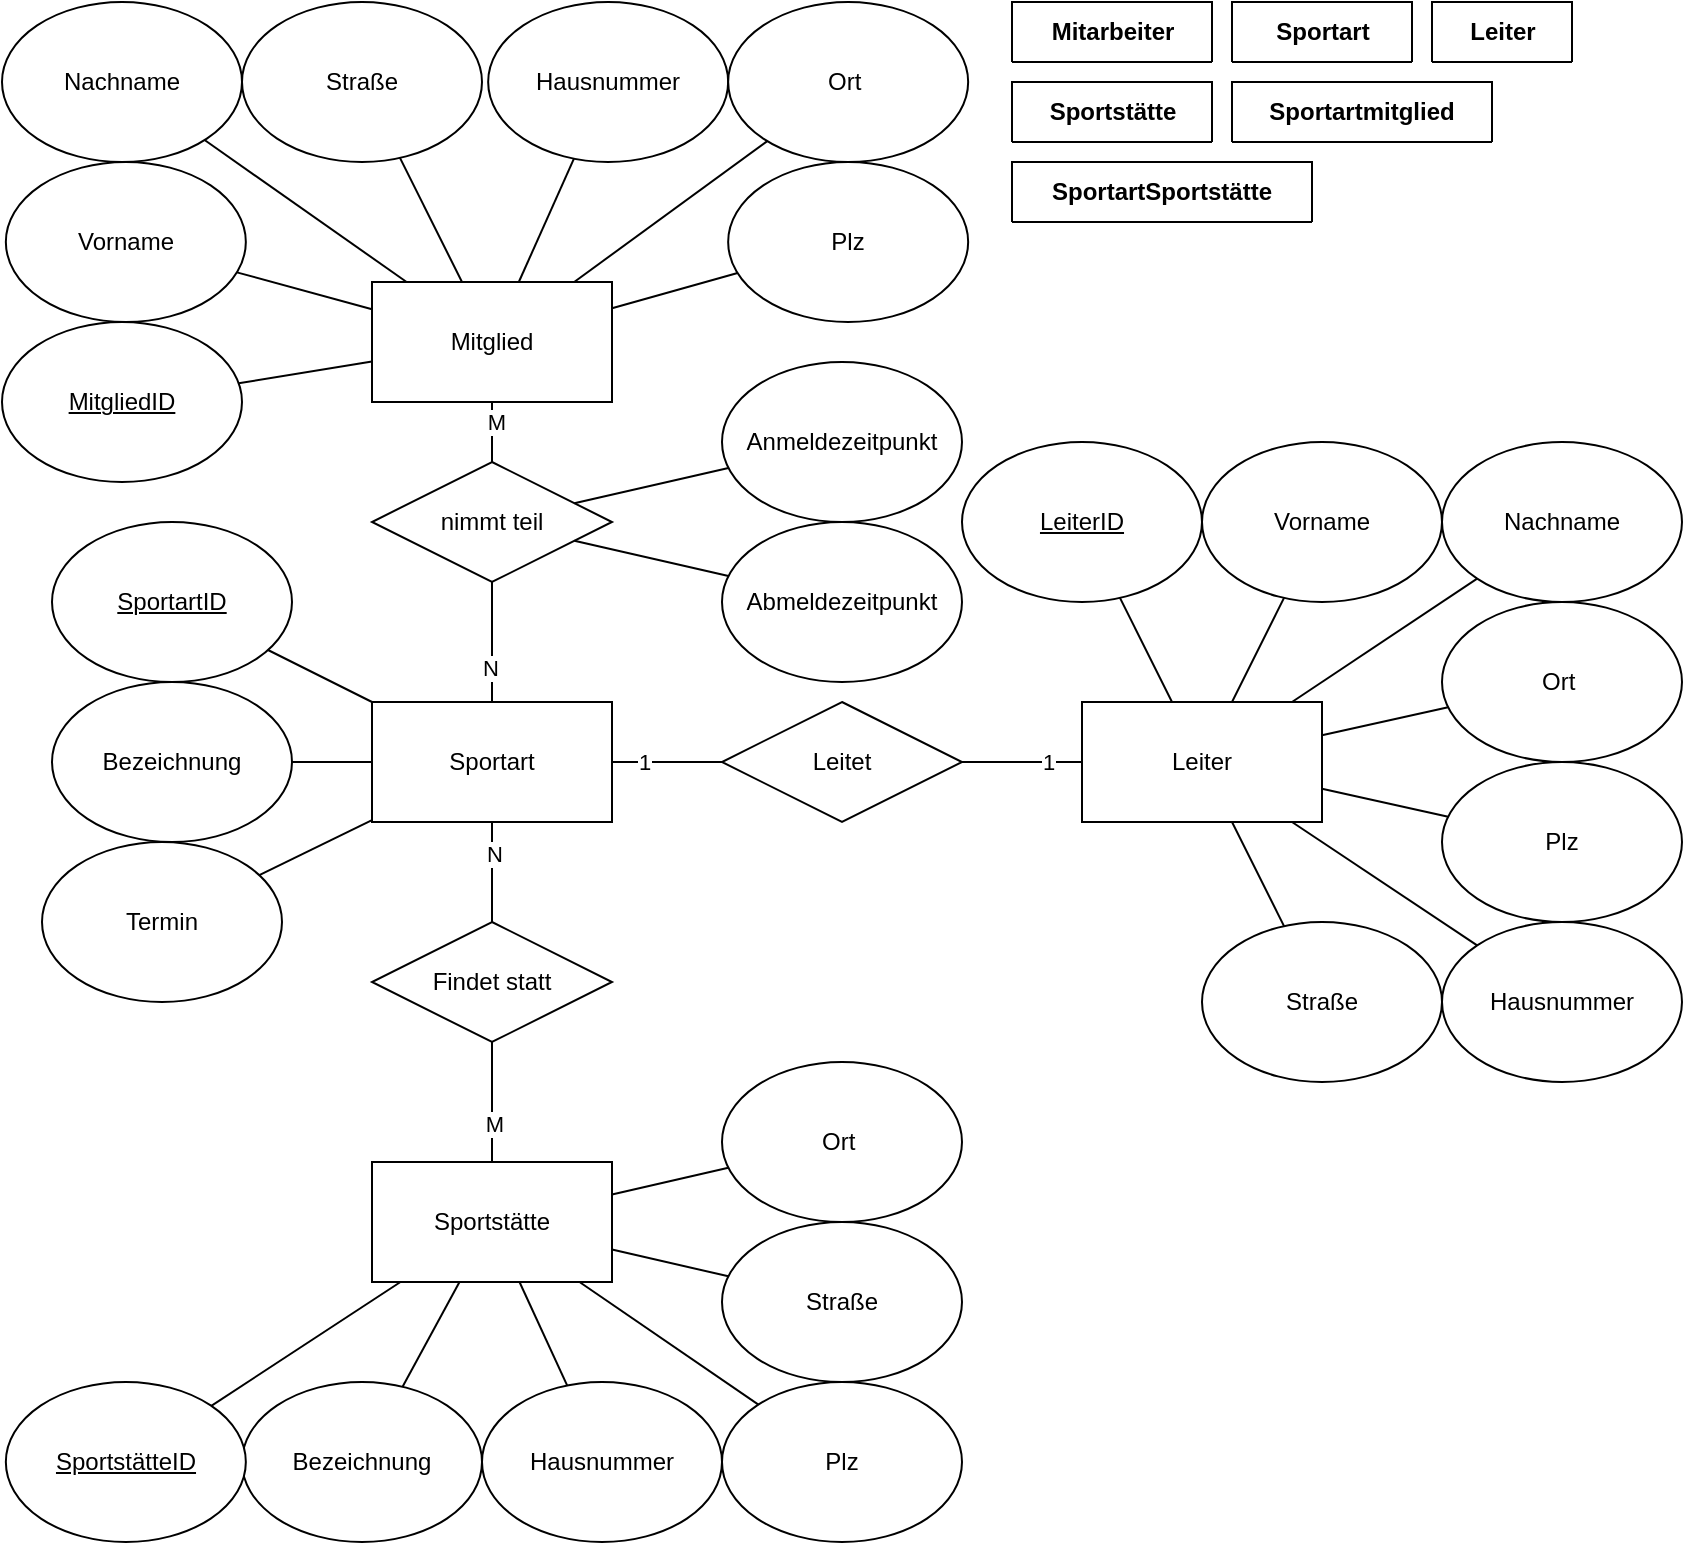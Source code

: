 <mxfile version="22.0.4" type="device">
  <diagram id="R2lEEEUBdFMjLlhIrx00" name="Page-1">
    <mxGraphModel dx="1613" dy="678" grid="1" gridSize="10" guides="1" tooltips="1" connect="1" arrows="1" fold="1" page="1" pageScale="1" pageWidth="850" pageHeight="1100" math="0" shadow="0" extFonts="Permanent Marker^https://fonts.googleapis.com/css?family=Permanent+Marker">
      <root>
        <mxCell id="0" />
        <mxCell id="1" parent="0" />
        <mxCell id="6vZZ0xCNRYdJQ2DONQM3-1" value="Mitglied" style="rounded=0;whiteSpace=wrap;html=1;" parent="1" vertex="1">
          <mxGeometry x="190" y="140" width="120" height="60" as="geometry" />
        </mxCell>
        <mxCell id="6vZZ0xCNRYdJQ2DONQM3-2" value="&lt;u&gt;MitgliedID&lt;/u&gt;" style="ellipse;whiteSpace=wrap;html=1;" parent="1" vertex="1">
          <mxGeometry x="5" y="160" width="120" height="80" as="geometry" />
        </mxCell>
        <mxCell id="6vZZ0xCNRYdJQ2DONQM3-3" value="Vorname" style="ellipse;whiteSpace=wrap;html=1;" parent="1" vertex="1">
          <mxGeometry x="6.92" y="80" width="120" height="80" as="geometry" />
        </mxCell>
        <mxCell id="6vZZ0xCNRYdJQ2DONQM3-4" value="Nachname" style="ellipse;whiteSpace=wrap;html=1;" parent="1" vertex="1">
          <mxGeometry x="5" width="120" height="80" as="geometry" />
        </mxCell>
        <mxCell id="6vZZ0xCNRYdJQ2DONQM3-5" value="Straße" style="ellipse;whiteSpace=wrap;html=1;" parent="1" vertex="1">
          <mxGeometry x="125.0" width="120" height="80" as="geometry" />
        </mxCell>
        <mxCell id="6vZZ0xCNRYdJQ2DONQM3-7" value="Hausnummer" style="ellipse;whiteSpace=wrap;html=1;" parent="1" vertex="1">
          <mxGeometry x="248.08" width="120" height="80" as="geometry" />
        </mxCell>
        <mxCell id="6vZZ0xCNRYdJQ2DONQM3-8" value="Ort&amp;nbsp;" style="ellipse;whiteSpace=wrap;html=1;" parent="1" vertex="1">
          <mxGeometry x="368.08" width="120" height="80" as="geometry" />
        </mxCell>
        <mxCell id="6vZZ0xCNRYdJQ2DONQM3-9" value="Plz" style="ellipse;whiteSpace=wrap;html=1;" parent="1" vertex="1">
          <mxGeometry x="368.08" y="80" width="120" height="80" as="geometry" />
        </mxCell>
        <mxCell id="6vZZ0xCNRYdJQ2DONQM3-10" value="Sportart" style="rounded=0;whiteSpace=wrap;html=1;" parent="1" vertex="1">
          <mxGeometry x="190" y="350" width="120" height="60" as="geometry" />
        </mxCell>
        <mxCell id="6vZZ0xCNRYdJQ2DONQM3-11" value="Termin" style="ellipse;whiteSpace=wrap;html=1;" parent="1" vertex="1">
          <mxGeometry x="25" y="420" width="120" height="80" as="geometry" />
        </mxCell>
        <mxCell id="6vZZ0xCNRYdJQ2DONQM3-12" value="Bezeichnung" style="ellipse;whiteSpace=wrap;html=1;" parent="1" vertex="1">
          <mxGeometry x="30" y="340" width="120" height="80" as="geometry" />
        </mxCell>
        <mxCell id="6vZZ0xCNRYdJQ2DONQM3-13" value="&lt;u&gt;SportartID&lt;/u&gt;" style="ellipse;whiteSpace=wrap;html=1;" parent="1" vertex="1">
          <mxGeometry x="30" y="260" width="120" height="80" as="geometry" />
        </mxCell>
        <mxCell id="6vZZ0xCNRYdJQ2DONQM3-14" value="Leiter" style="rounded=0;whiteSpace=wrap;html=1;" parent="1" vertex="1">
          <mxGeometry x="545" y="350" width="120" height="60" as="geometry" />
        </mxCell>
        <mxCell id="6vZZ0xCNRYdJQ2DONQM3-15" value="Vorname" style="ellipse;whiteSpace=wrap;html=1;" parent="1" vertex="1">
          <mxGeometry x="605" y="220" width="120" height="80" as="geometry" />
        </mxCell>
        <mxCell id="6vZZ0xCNRYdJQ2DONQM3-16" value="Nachname" style="ellipse;whiteSpace=wrap;html=1;" parent="1" vertex="1">
          <mxGeometry x="725" y="220" width="120" height="80" as="geometry" />
        </mxCell>
        <mxCell id="6vZZ0xCNRYdJQ2DONQM3-17" value="Straße" style="ellipse;whiteSpace=wrap;html=1;" parent="1" vertex="1">
          <mxGeometry x="605" y="460" width="120" height="80" as="geometry" />
        </mxCell>
        <mxCell id="6vZZ0xCNRYdJQ2DONQM3-18" value="Hausnummer" style="ellipse;whiteSpace=wrap;html=1;" parent="1" vertex="1">
          <mxGeometry x="725" y="460" width="120" height="80" as="geometry" />
        </mxCell>
        <mxCell id="6vZZ0xCNRYdJQ2DONQM3-19" value="Ort&amp;nbsp;" style="ellipse;whiteSpace=wrap;html=1;" parent="1" vertex="1">
          <mxGeometry x="725" y="300" width="120" height="80" as="geometry" />
        </mxCell>
        <mxCell id="6vZZ0xCNRYdJQ2DONQM3-20" value="Plz" style="ellipse;whiteSpace=wrap;html=1;" parent="1" vertex="1">
          <mxGeometry x="725" y="380" width="120" height="80" as="geometry" />
        </mxCell>
        <mxCell id="6vZZ0xCNRYdJQ2DONQM3-21" value="Sportstätte" style="rounded=0;whiteSpace=wrap;html=1;" parent="1" vertex="1">
          <mxGeometry x="190" y="580" width="120" height="60" as="geometry" />
        </mxCell>
        <mxCell id="6vZZ0xCNRYdJQ2DONQM3-22" value="Straße" style="ellipse;whiteSpace=wrap;html=1;" parent="1" vertex="1">
          <mxGeometry x="365" y="610" width="120" height="80" as="geometry" />
        </mxCell>
        <mxCell id="6vZZ0xCNRYdJQ2DONQM3-23" value="Hausnummer" style="ellipse;whiteSpace=wrap;html=1;" parent="1" vertex="1">
          <mxGeometry x="245" y="690" width="120" height="80" as="geometry" />
        </mxCell>
        <mxCell id="6vZZ0xCNRYdJQ2DONQM3-24" value="Ort&amp;nbsp;" style="ellipse;whiteSpace=wrap;html=1;" parent="1" vertex="1">
          <mxGeometry x="365" y="530" width="120" height="80" as="geometry" />
        </mxCell>
        <mxCell id="6vZZ0xCNRYdJQ2DONQM3-25" value="Plz" style="ellipse;whiteSpace=wrap;html=1;" parent="1" vertex="1">
          <mxGeometry x="365" y="690" width="120" height="80" as="geometry" />
        </mxCell>
        <mxCell id="6vZZ0xCNRYdJQ2DONQM3-26" value="Bezeichnung" style="ellipse;whiteSpace=wrap;html=1;" parent="1" vertex="1">
          <mxGeometry x="125" y="690" width="120" height="80" as="geometry" />
        </mxCell>
        <mxCell id="6vZZ0xCNRYdJQ2DONQM3-27" value="" style="endArrow=none;html=1;rounded=0;" parent="1" source="6vZZ0xCNRYdJQ2DONQM3-12" target="6vZZ0xCNRYdJQ2DONQM3-10" edge="1">
          <mxGeometry relative="1" as="geometry">
            <mxPoint x="395" y="420" as="sourcePoint" />
            <mxPoint x="555" y="420" as="targetPoint" />
          </mxGeometry>
        </mxCell>
        <mxCell id="6vZZ0xCNRYdJQ2DONQM3-28" value="" style="endArrow=none;html=1;rounded=0;" parent="1" source="6vZZ0xCNRYdJQ2DONQM3-11" target="6vZZ0xCNRYdJQ2DONQM3-10" edge="1">
          <mxGeometry relative="1" as="geometry">
            <mxPoint x="175" y="390" as="sourcePoint" />
            <mxPoint x="200" y="390" as="targetPoint" />
          </mxGeometry>
        </mxCell>
        <mxCell id="6vZZ0xCNRYdJQ2DONQM3-29" value="" style="endArrow=none;html=1;rounded=0;" parent="1" source="6vZZ0xCNRYdJQ2DONQM3-13" target="6vZZ0xCNRYdJQ2DONQM3-10" edge="1">
          <mxGeometry relative="1" as="geometry">
            <mxPoint x="185" y="400" as="sourcePoint" />
            <mxPoint x="210" y="400" as="targetPoint" />
          </mxGeometry>
        </mxCell>
        <mxCell id="6vZZ0xCNRYdJQ2DONQM3-30" value="Findet statt" style="shape=rhombus;perimeter=rhombusPerimeter;whiteSpace=wrap;html=1;align=center;" parent="1" vertex="1">
          <mxGeometry x="190" y="460" width="120" height="60" as="geometry" />
        </mxCell>
        <mxCell id="6vZZ0xCNRYdJQ2DONQM3-31" value="" style="endArrow=none;html=1;rounded=0;" parent="1" source="6vZZ0xCNRYdJQ2DONQM3-30" target="6vZZ0xCNRYdJQ2DONQM3-21" edge="1">
          <mxGeometry relative="1" as="geometry">
            <mxPoint x="365" y="560" as="sourcePoint" />
            <mxPoint x="525" y="560" as="targetPoint" />
          </mxGeometry>
        </mxCell>
        <mxCell id="6vZZ0xCNRYdJQ2DONQM3-34" value="M" style="edgeLabel;html=1;align=center;verticalAlign=middle;resizable=0;points=[];" parent="6vZZ0xCNRYdJQ2DONQM3-31" vertex="1" connectable="0">
          <mxGeometry x="0.353" y="1" relative="1" as="geometry">
            <mxPoint as="offset" />
          </mxGeometry>
        </mxCell>
        <mxCell id="6vZZ0xCNRYdJQ2DONQM3-32" value="" style="endArrow=none;html=1;rounded=0;" parent="1" source="6vZZ0xCNRYdJQ2DONQM3-30" target="6vZZ0xCNRYdJQ2DONQM3-10" edge="1">
          <mxGeometry relative="1" as="geometry">
            <mxPoint x="260" y="530" as="sourcePoint" />
            <mxPoint x="260" y="590" as="targetPoint" />
          </mxGeometry>
        </mxCell>
        <mxCell id="6vZZ0xCNRYdJQ2DONQM3-33" value="N" style="edgeLabel;html=1;align=center;verticalAlign=middle;resizable=0;points=[];" parent="6vZZ0xCNRYdJQ2DONQM3-32" vertex="1" connectable="0">
          <mxGeometry x="0.376" y="-1" relative="1" as="geometry">
            <mxPoint as="offset" />
          </mxGeometry>
        </mxCell>
        <mxCell id="6vZZ0xCNRYdJQ2DONQM3-35" value="" style="endArrow=none;html=1;rounded=0;" parent="1" source="6vZZ0xCNRYdJQ2DONQM3-24" target="6vZZ0xCNRYdJQ2DONQM3-21" edge="1">
          <mxGeometry relative="1" as="geometry">
            <mxPoint x="260" y="530" as="sourcePoint" />
            <mxPoint x="260" y="590" as="targetPoint" />
          </mxGeometry>
        </mxCell>
        <mxCell id="6vZZ0xCNRYdJQ2DONQM3-37" value="" style="endArrow=none;html=1;rounded=0;" parent="1" source="6vZZ0xCNRYdJQ2DONQM3-22" target="6vZZ0xCNRYdJQ2DONQM3-21" edge="1">
          <mxGeometry relative="1" as="geometry">
            <mxPoint x="378" y="593" as="sourcePoint" />
            <mxPoint x="320" y="606" as="targetPoint" />
          </mxGeometry>
        </mxCell>
        <mxCell id="6vZZ0xCNRYdJQ2DONQM3-38" value="" style="endArrow=none;html=1;rounded=0;" parent="1" source="6vZZ0xCNRYdJQ2DONQM3-25" target="6vZZ0xCNRYdJQ2DONQM3-21" edge="1">
          <mxGeometry relative="1" as="geometry">
            <mxPoint x="388" y="603" as="sourcePoint" />
            <mxPoint x="330" y="616" as="targetPoint" />
          </mxGeometry>
        </mxCell>
        <mxCell id="6vZZ0xCNRYdJQ2DONQM3-39" value="" style="endArrow=none;html=1;rounded=0;" parent="1" source="6vZZ0xCNRYdJQ2DONQM3-23" target="6vZZ0xCNRYdJQ2DONQM3-21" edge="1">
          <mxGeometry relative="1" as="geometry">
            <mxPoint x="398" y="613" as="sourcePoint" />
            <mxPoint x="340" y="626" as="targetPoint" />
          </mxGeometry>
        </mxCell>
        <mxCell id="6vZZ0xCNRYdJQ2DONQM3-40" value="" style="endArrow=none;html=1;rounded=0;" parent="1" source="6vZZ0xCNRYdJQ2DONQM3-26" target="6vZZ0xCNRYdJQ2DONQM3-21" edge="1">
          <mxGeometry relative="1" as="geometry">
            <mxPoint x="408" y="623" as="sourcePoint" />
            <mxPoint x="350" y="636" as="targetPoint" />
          </mxGeometry>
        </mxCell>
        <mxCell id="6vZZ0xCNRYdJQ2DONQM3-41" value="" style="endArrow=none;html=1;rounded=0;" parent="1" source="6vZZ0xCNRYdJQ2DONQM3-14" target="6vZZ0xCNRYdJQ2DONQM3-15" edge="1">
          <mxGeometry relative="1" as="geometry">
            <mxPoint x="585" y="370" as="sourcePoint" />
            <mxPoint x="575" y="380" as="targetPoint" />
          </mxGeometry>
        </mxCell>
        <mxCell id="6vZZ0xCNRYdJQ2DONQM3-42" value="" style="endArrow=none;html=1;rounded=0;" parent="1" source="6vZZ0xCNRYdJQ2DONQM3-14" target="6vZZ0xCNRYdJQ2DONQM3-16" edge="1">
          <mxGeometry relative="1" as="geometry">
            <mxPoint x="630" y="360" as="sourcePoint" />
            <mxPoint x="656" y="308" as="targetPoint" />
          </mxGeometry>
        </mxCell>
        <mxCell id="6vZZ0xCNRYdJQ2DONQM3-43" value="" style="endArrow=none;html=1;rounded=0;" parent="1" source="6vZZ0xCNRYdJQ2DONQM3-14" target="6vZZ0xCNRYdJQ2DONQM3-19" edge="1">
          <mxGeometry relative="1" as="geometry">
            <mxPoint x="640" y="370" as="sourcePoint" />
            <mxPoint x="666" y="318" as="targetPoint" />
          </mxGeometry>
        </mxCell>
        <mxCell id="6vZZ0xCNRYdJQ2DONQM3-44" value="" style="endArrow=none;html=1;rounded=0;" parent="1" source="6vZZ0xCNRYdJQ2DONQM3-14" target="6vZZ0xCNRYdJQ2DONQM3-20" edge="1">
          <mxGeometry relative="1" as="geometry">
            <mxPoint x="650" y="380" as="sourcePoint" />
            <mxPoint x="676" y="328" as="targetPoint" />
          </mxGeometry>
        </mxCell>
        <mxCell id="6vZZ0xCNRYdJQ2DONQM3-45" value="" style="endArrow=none;html=1;rounded=0;" parent="1" source="6vZZ0xCNRYdJQ2DONQM3-14" target="6vZZ0xCNRYdJQ2DONQM3-18" edge="1">
          <mxGeometry relative="1" as="geometry">
            <mxPoint x="660" y="390" as="sourcePoint" />
            <mxPoint x="686" y="338" as="targetPoint" />
          </mxGeometry>
        </mxCell>
        <mxCell id="6vZZ0xCNRYdJQ2DONQM3-46" value="" style="endArrow=none;html=1;rounded=0;" parent="1" source="6vZZ0xCNRYdJQ2DONQM3-14" target="6vZZ0xCNRYdJQ2DONQM3-17" edge="1">
          <mxGeometry relative="1" as="geometry">
            <mxPoint x="670" y="400" as="sourcePoint" />
            <mxPoint x="696" y="348" as="targetPoint" />
          </mxGeometry>
        </mxCell>
        <mxCell id="6vZZ0xCNRYdJQ2DONQM3-47" value="Leitet" style="shape=rhombus;perimeter=rhombusPerimeter;whiteSpace=wrap;html=1;align=center;" parent="1" vertex="1">
          <mxGeometry x="365" y="350" width="120" height="60" as="geometry" />
        </mxCell>
        <mxCell id="6vZZ0xCNRYdJQ2DONQM3-49" value="" style="endArrow=none;html=1;rounded=0;" parent="1" source="6vZZ0xCNRYdJQ2DONQM3-10" target="6vZZ0xCNRYdJQ2DONQM3-47" edge="1">
          <mxGeometry relative="1" as="geometry">
            <mxPoint x="355" y="450" as="sourcePoint" />
            <mxPoint x="515" y="450" as="targetPoint" />
          </mxGeometry>
        </mxCell>
        <mxCell id="6vZZ0xCNRYdJQ2DONQM3-52" value="1" style="edgeLabel;html=1;align=center;verticalAlign=middle;resizable=0;points=[];" parent="6vZZ0xCNRYdJQ2DONQM3-49" vertex="1" connectable="0">
          <mxGeometry x="-0.433" y="2" relative="1" as="geometry">
            <mxPoint y="2" as="offset" />
          </mxGeometry>
        </mxCell>
        <mxCell id="6vZZ0xCNRYdJQ2DONQM3-50" value="" style="endArrow=none;html=1;rounded=0;" parent="1" source="6vZZ0xCNRYdJQ2DONQM3-14" target="6vZZ0xCNRYdJQ2DONQM3-47" edge="1">
          <mxGeometry relative="1" as="geometry">
            <mxPoint x="320" y="390" as="sourcePoint" />
            <mxPoint x="375" y="390" as="targetPoint" />
          </mxGeometry>
        </mxCell>
        <mxCell id="6vZZ0xCNRYdJQ2DONQM3-51" value="1" style="edgeLabel;html=1;align=center;verticalAlign=middle;resizable=0;points=[];" parent="6vZZ0xCNRYdJQ2DONQM3-50" vertex="1" connectable="0">
          <mxGeometry x="-0.42" y="3" relative="1" as="geometry">
            <mxPoint y="-3" as="offset" />
          </mxGeometry>
        </mxCell>
        <mxCell id="6vZZ0xCNRYdJQ2DONQM3-53" value="nimmt teil" style="shape=rhombus;perimeter=rhombusPerimeter;whiteSpace=wrap;html=1;align=center;" parent="1" vertex="1">
          <mxGeometry x="190" y="230" width="120" height="60" as="geometry" />
        </mxCell>
        <mxCell id="6vZZ0xCNRYdJQ2DONQM3-54" value="" style="endArrow=none;html=1;rounded=0;" parent="1" source="6vZZ0xCNRYdJQ2DONQM3-1" target="6vZZ0xCNRYdJQ2DONQM3-53" edge="1">
          <mxGeometry relative="1" as="geometry">
            <mxPoint x="248.845" y="210" as="sourcePoint" />
            <mxPoint x="511.92" y="240" as="targetPoint" />
          </mxGeometry>
        </mxCell>
        <mxCell id="6vZZ0xCNRYdJQ2DONQM3-57" value="M" style="edgeLabel;html=1;align=center;verticalAlign=middle;resizable=0;points=[];" parent="6vZZ0xCNRYdJQ2DONQM3-54" vertex="1" connectable="0">
          <mxGeometry x="-0.35" y="2" relative="1" as="geometry">
            <mxPoint as="offset" />
          </mxGeometry>
        </mxCell>
        <mxCell id="6vZZ0xCNRYdJQ2DONQM3-55" value="" style="endArrow=none;html=1;rounded=0;" parent="1" source="6vZZ0xCNRYdJQ2DONQM3-10" target="6vZZ0xCNRYdJQ2DONQM3-53" edge="1">
          <mxGeometry relative="1" as="geometry">
            <mxPoint x="255" y="370" as="sourcePoint" />
            <mxPoint x="256.92" y="230" as="targetPoint" />
          </mxGeometry>
        </mxCell>
        <mxCell id="6vZZ0xCNRYdJQ2DONQM3-56" value="N" style="edgeLabel;html=1;align=center;verticalAlign=middle;resizable=0;points=[];" parent="6vZZ0xCNRYdJQ2DONQM3-55" vertex="1" connectable="0">
          <mxGeometry x="-0.44" y="1" relative="1" as="geometry">
            <mxPoint as="offset" />
          </mxGeometry>
        </mxCell>
        <mxCell id="6vZZ0xCNRYdJQ2DONQM3-58" value="" style="endArrow=none;html=1;rounded=0;" parent="1" source="6vZZ0xCNRYdJQ2DONQM3-1" target="6vZZ0xCNRYdJQ2DONQM3-9" edge="1">
          <mxGeometry relative="1" as="geometry">
            <mxPoint x="355" y="250" as="sourcePoint" />
            <mxPoint x="515" y="250" as="targetPoint" />
          </mxGeometry>
        </mxCell>
        <mxCell id="6vZZ0xCNRYdJQ2DONQM3-59" value="" style="endArrow=none;html=1;rounded=0;" parent="1" source="6vZZ0xCNRYdJQ2DONQM3-1" target="6vZZ0xCNRYdJQ2DONQM3-8" edge="1">
          <mxGeometry relative="1" as="geometry">
            <mxPoint x="306.92" y="146.667" as="sourcePoint" />
            <mxPoint x="369.999" y="132.649" as="targetPoint" />
          </mxGeometry>
        </mxCell>
        <mxCell id="6vZZ0xCNRYdJQ2DONQM3-60" value="" style="endArrow=none;html=1;rounded=0;" parent="1" source="6vZZ0xCNRYdJQ2DONQM3-1" target="6vZZ0xCNRYdJQ2DONQM3-7" edge="1">
          <mxGeometry relative="1" as="geometry">
            <mxPoint x="330" y="207" as="sourcePoint" />
            <mxPoint x="395" y="225" as="targetPoint" />
          </mxGeometry>
        </mxCell>
        <mxCell id="6vZZ0xCNRYdJQ2DONQM3-61" value="" style="endArrow=none;html=1;rounded=0;" parent="1" source="6vZZ0xCNRYdJQ2DONQM3-1" target="6vZZ0xCNRYdJQ2DONQM3-5" edge="1">
          <mxGeometry relative="1" as="geometry">
            <mxPoint x="320" y="167" as="sourcePoint" />
            <mxPoint x="383" y="153" as="targetPoint" />
          </mxGeometry>
        </mxCell>
        <mxCell id="6vZZ0xCNRYdJQ2DONQM3-62" value="" style="endArrow=none;html=1;rounded=0;" parent="1" source="6vZZ0xCNRYdJQ2DONQM3-1" target="6vZZ0xCNRYdJQ2DONQM3-4" edge="1">
          <mxGeometry relative="1" as="geometry">
            <mxPoint x="330" y="177" as="sourcePoint" />
            <mxPoint x="393" y="163" as="targetPoint" />
          </mxGeometry>
        </mxCell>
        <mxCell id="6vZZ0xCNRYdJQ2DONQM3-63" value="" style="endArrow=none;html=1;rounded=0;" parent="1" source="6vZZ0xCNRYdJQ2DONQM3-1" target="6vZZ0xCNRYdJQ2DONQM3-3" edge="1">
          <mxGeometry relative="1" as="geometry">
            <mxPoint x="340" y="187" as="sourcePoint" />
            <mxPoint x="403" y="173" as="targetPoint" />
          </mxGeometry>
        </mxCell>
        <mxCell id="6vZZ0xCNRYdJQ2DONQM3-64" value="" style="endArrow=none;html=1;rounded=0;" parent="1" source="6vZZ0xCNRYdJQ2DONQM3-2" target="6vZZ0xCNRYdJQ2DONQM3-1" edge="1">
          <mxGeometry relative="1" as="geometry">
            <mxPoint x="350" y="197" as="sourcePoint" />
            <mxPoint x="265" y="160" as="targetPoint" />
          </mxGeometry>
        </mxCell>
        <mxCell id="6vZZ0xCNRYdJQ2DONQM3-65" value="Anmeldezeitpunkt" style="ellipse;whiteSpace=wrap;html=1;" parent="1" vertex="1">
          <mxGeometry x="365" y="180" width="120" height="80" as="geometry" />
        </mxCell>
        <mxCell id="6vZZ0xCNRYdJQ2DONQM3-66" value="Abmeldezeitpunkt" style="ellipse;whiteSpace=wrap;html=1;" parent="1" vertex="1">
          <mxGeometry x="365" y="260" width="120" height="80" as="geometry" />
        </mxCell>
        <mxCell id="6vZZ0xCNRYdJQ2DONQM3-67" value="" style="endArrow=none;html=1;rounded=0;" parent="1" source="6vZZ0xCNRYdJQ2DONQM3-53" target="6vZZ0xCNRYdJQ2DONQM3-65" edge="1">
          <mxGeometry relative="1" as="geometry">
            <mxPoint x="501.92" y="260" as="sourcePoint" />
            <mxPoint x="661.92" y="260" as="targetPoint" />
          </mxGeometry>
        </mxCell>
        <mxCell id="6vZZ0xCNRYdJQ2DONQM3-68" value="" style="endArrow=none;html=1;rounded=0;" parent="1" source="6vZZ0xCNRYdJQ2DONQM3-53" target="6vZZ0xCNRYdJQ2DONQM3-66" edge="1">
          <mxGeometry relative="1" as="geometry">
            <mxPoint x="294.92" y="259" as="sourcePoint" />
            <mxPoint x="379.92" y="235" as="targetPoint" />
          </mxGeometry>
        </mxCell>
        <mxCell id="6vZZ0xCNRYdJQ2DONQM3-69" value="&lt;u&gt;SportstätteID&lt;/u&gt;" style="ellipse;whiteSpace=wrap;html=1;" parent="1" vertex="1">
          <mxGeometry x="6.92" y="690" width="120" height="80" as="geometry" />
        </mxCell>
        <mxCell id="6vZZ0xCNRYdJQ2DONQM3-70" value="" style="endArrow=none;html=1;rounded=0;" parent="1" source="6vZZ0xCNRYdJQ2DONQM3-69" target="6vZZ0xCNRYdJQ2DONQM3-21" edge="1">
          <mxGeometry relative="1" as="geometry">
            <mxPoint x="215" y="702" as="sourcePoint" />
            <mxPoint x="244" y="650" as="targetPoint" />
          </mxGeometry>
        </mxCell>
        <mxCell id="6vZZ0xCNRYdJQ2DONQM3-71" value="&lt;u&gt;LeiterID&lt;/u&gt;" style="ellipse;whiteSpace=wrap;html=1;" parent="1" vertex="1">
          <mxGeometry x="485" y="220" width="120" height="80" as="geometry" />
        </mxCell>
        <mxCell id="6vZZ0xCNRYdJQ2DONQM3-72" value="" style="endArrow=none;html=1;rounded=0;" parent="1" source="6vZZ0xCNRYdJQ2DONQM3-14" target="6vZZ0xCNRYdJQ2DONQM3-71" edge="1">
          <mxGeometry relative="1" as="geometry">
            <mxPoint x="630" y="360" as="sourcePoint" />
            <mxPoint x="656" y="308" as="targetPoint" />
          </mxGeometry>
        </mxCell>
        <mxCell id="NactBoGLN7hpkyPyy6Pv-15" value="Mitarbeiter" style="shape=table;startSize=30;container=1;collapsible=1;childLayout=tableLayout;fixedRows=1;rowLines=0;fontStyle=1;align=center;resizeLast=1;html=1;" vertex="1" collapsed="1" parent="1">
          <mxGeometry x="510" width="100" height="30" as="geometry">
            <mxRectangle x="500" y="-30" width="180" height="240" as="alternateBounds" />
          </mxGeometry>
        </mxCell>
        <mxCell id="NactBoGLN7hpkyPyy6Pv-16" value="" style="shape=tableRow;horizontal=0;startSize=0;swimlaneHead=0;swimlaneBody=0;fillColor=none;collapsible=0;dropTarget=0;points=[[0,0.5],[1,0.5]];portConstraint=eastwest;top=0;left=0;right=0;bottom=1;" vertex="1" parent="NactBoGLN7hpkyPyy6Pv-15">
          <mxGeometry y="30" width="180" height="30" as="geometry" />
        </mxCell>
        <mxCell id="NactBoGLN7hpkyPyy6Pv-17" value="PK" style="shape=partialRectangle;connectable=0;fillColor=none;top=0;left=0;bottom=0;right=0;fontStyle=1;overflow=hidden;whiteSpace=wrap;html=1;" vertex="1" parent="NactBoGLN7hpkyPyy6Pv-16">
          <mxGeometry width="30" height="30" as="geometry">
            <mxRectangle width="30" height="30" as="alternateBounds" />
          </mxGeometry>
        </mxCell>
        <mxCell id="NactBoGLN7hpkyPyy6Pv-18" value="MitarbeiterID" style="shape=partialRectangle;connectable=0;fillColor=none;top=0;left=0;bottom=0;right=0;align=left;spacingLeft=6;fontStyle=5;overflow=hidden;whiteSpace=wrap;html=1;" vertex="1" parent="NactBoGLN7hpkyPyy6Pv-16">
          <mxGeometry x="30" width="150" height="30" as="geometry">
            <mxRectangle width="150" height="30" as="alternateBounds" />
          </mxGeometry>
        </mxCell>
        <mxCell id="NactBoGLN7hpkyPyy6Pv-19" value="" style="shape=tableRow;horizontal=0;startSize=0;swimlaneHead=0;swimlaneBody=0;fillColor=none;collapsible=0;dropTarget=0;points=[[0,0.5],[1,0.5]];portConstraint=eastwest;top=0;left=0;right=0;bottom=0;" vertex="1" parent="NactBoGLN7hpkyPyy6Pv-15">
          <mxGeometry y="60" width="180" height="30" as="geometry" />
        </mxCell>
        <mxCell id="NactBoGLN7hpkyPyy6Pv-20" value="" style="shape=partialRectangle;connectable=0;fillColor=none;top=0;left=0;bottom=0;right=0;editable=1;overflow=hidden;whiteSpace=wrap;html=1;" vertex="1" parent="NactBoGLN7hpkyPyy6Pv-19">
          <mxGeometry width="30" height="30" as="geometry">
            <mxRectangle width="30" height="30" as="alternateBounds" />
          </mxGeometry>
        </mxCell>
        <mxCell id="NactBoGLN7hpkyPyy6Pv-21" value="Vorname" style="shape=partialRectangle;connectable=0;fillColor=none;top=0;left=0;bottom=0;right=0;align=left;spacingLeft=6;overflow=hidden;whiteSpace=wrap;html=1;" vertex="1" parent="NactBoGLN7hpkyPyy6Pv-19">
          <mxGeometry x="30" width="150" height="30" as="geometry">
            <mxRectangle width="150" height="30" as="alternateBounds" />
          </mxGeometry>
        </mxCell>
        <mxCell id="NactBoGLN7hpkyPyy6Pv-22" value="" style="shape=tableRow;horizontal=0;startSize=0;swimlaneHead=0;swimlaneBody=0;fillColor=none;collapsible=0;dropTarget=0;points=[[0,0.5],[1,0.5]];portConstraint=eastwest;top=0;left=0;right=0;bottom=0;" vertex="1" parent="NactBoGLN7hpkyPyy6Pv-15">
          <mxGeometry y="90" width="180" height="30" as="geometry" />
        </mxCell>
        <mxCell id="NactBoGLN7hpkyPyy6Pv-23" value="" style="shape=partialRectangle;connectable=0;fillColor=none;top=0;left=0;bottom=0;right=0;editable=1;overflow=hidden;whiteSpace=wrap;html=1;" vertex="1" parent="NactBoGLN7hpkyPyy6Pv-22">
          <mxGeometry width="30" height="30" as="geometry">
            <mxRectangle width="30" height="30" as="alternateBounds" />
          </mxGeometry>
        </mxCell>
        <mxCell id="NactBoGLN7hpkyPyy6Pv-24" value="Nachname" style="shape=partialRectangle;connectable=0;fillColor=none;top=0;left=0;bottom=0;right=0;align=left;spacingLeft=6;overflow=hidden;whiteSpace=wrap;html=1;" vertex="1" parent="NactBoGLN7hpkyPyy6Pv-22">
          <mxGeometry x="30" width="150" height="30" as="geometry">
            <mxRectangle width="150" height="30" as="alternateBounds" />
          </mxGeometry>
        </mxCell>
        <mxCell id="NactBoGLN7hpkyPyy6Pv-25" value="" style="shape=tableRow;horizontal=0;startSize=0;swimlaneHead=0;swimlaneBody=0;fillColor=none;collapsible=0;dropTarget=0;points=[[0,0.5],[1,0.5]];portConstraint=eastwest;top=0;left=0;right=0;bottom=0;" vertex="1" parent="NactBoGLN7hpkyPyy6Pv-15">
          <mxGeometry y="120" width="180" height="30" as="geometry" />
        </mxCell>
        <mxCell id="NactBoGLN7hpkyPyy6Pv-26" value="" style="shape=partialRectangle;connectable=0;fillColor=none;top=0;left=0;bottom=0;right=0;editable=1;overflow=hidden;whiteSpace=wrap;html=1;" vertex="1" parent="NactBoGLN7hpkyPyy6Pv-25">
          <mxGeometry width="30" height="30" as="geometry">
            <mxRectangle width="30" height="30" as="alternateBounds" />
          </mxGeometry>
        </mxCell>
        <mxCell id="NactBoGLN7hpkyPyy6Pv-27" value="Straße" style="shape=partialRectangle;connectable=0;fillColor=none;top=0;left=0;bottom=0;right=0;align=left;spacingLeft=6;overflow=hidden;whiteSpace=wrap;html=1;" vertex="1" parent="NactBoGLN7hpkyPyy6Pv-25">
          <mxGeometry x="30" width="150" height="30" as="geometry">
            <mxRectangle width="150" height="30" as="alternateBounds" />
          </mxGeometry>
        </mxCell>
        <mxCell id="NactBoGLN7hpkyPyy6Pv-29" value="" style="shape=tableRow;horizontal=0;startSize=0;swimlaneHead=0;swimlaneBody=0;fillColor=none;collapsible=0;dropTarget=0;points=[[0,0.5],[1,0.5]];portConstraint=eastwest;top=0;left=0;right=0;bottom=0;" vertex="1" parent="NactBoGLN7hpkyPyy6Pv-15">
          <mxGeometry y="150" width="180" height="30" as="geometry" />
        </mxCell>
        <mxCell id="NactBoGLN7hpkyPyy6Pv-30" value="" style="shape=partialRectangle;connectable=0;fillColor=none;top=0;left=0;bottom=0;right=0;editable=1;overflow=hidden;whiteSpace=wrap;html=1;" vertex="1" parent="NactBoGLN7hpkyPyy6Pv-29">
          <mxGeometry width="30" height="30" as="geometry">
            <mxRectangle width="30" height="30" as="alternateBounds" />
          </mxGeometry>
        </mxCell>
        <mxCell id="NactBoGLN7hpkyPyy6Pv-31" value="Hausnummer" style="shape=partialRectangle;connectable=0;fillColor=none;top=0;left=0;bottom=0;right=0;align=left;spacingLeft=6;overflow=hidden;whiteSpace=wrap;html=1;" vertex="1" parent="NactBoGLN7hpkyPyy6Pv-29">
          <mxGeometry x="30" width="150" height="30" as="geometry">
            <mxRectangle width="150" height="30" as="alternateBounds" />
          </mxGeometry>
        </mxCell>
        <mxCell id="NactBoGLN7hpkyPyy6Pv-48" value="" style="shape=tableRow;horizontal=0;startSize=0;swimlaneHead=0;swimlaneBody=0;fillColor=none;collapsible=0;dropTarget=0;points=[[0,0.5],[1,0.5]];portConstraint=eastwest;top=0;left=0;right=0;bottom=0;" vertex="1" parent="NactBoGLN7hpkyPyy6Pv-15">
          <mxGeometry y="180" width="180" height="30" as="geometry" />
        </mxCell>
        <mxCell id="NactBoGLN7hpkyPyy6Pv-49" value="" style="shape=partialRectangle;connectable=0;fillColor=none;top=0;left=0;bottom=0;right=0;editable=1;overflow=hidden;whiteSpace=wrap;html=1;" vertex="1" parent="NactBoGLN7hpkyPyy6Pv-48">
          <mxGeometry width="30" height="30" as="geometry">
            <mxRectangle width="30" height="30" as="alternateBounds" />
          </mxGeometry>
        </mxCell>
        <mxCell id="NactBoGLN7hpkyPyy6Pv-50" value="Ort" style="shape=partialRectangle;connectable=0;fillColor=none;top=0;left=0;bottom=0;right=0;align=left;spacingLeft=6;overflow=hidden;whiteSpace=wrap;html=1;" vertex="1" parent="NactBoGLN7hpkyPyy6Pv-48">
          <mxGeometry x="30" width="150" height="30" as="geometry">
            <mxRectangle width="150" height="30" as="alternateBounds" />
          </mxGeometry>
        </mxCell>
        <mxCell id="NactBoGLN7hpkyPyy6Pv-51" value="" style="shape=tableRow;horizontal=0;startSize=0;swimlaneHead=0;swimlaneBody=0;fillColor=none;collapsible=0;dropTarget=0;points=[[0,0.5],[1,0.5]];portConstraint=eastwest;top=0;left=0;right=0;bottom=0;" vertex="1" parent="NactBoGLN7hpkyPyy6Pv-15">
          <mxGeometry y="210" width="180" height="30" as="geometry" />
        </mxCell>
        <mxCell id="NactBoGLN7hpkyPyy6Pv-52" value="" style="shape=partialRectangle;connectable=0;fillColor=none;top=0;left=0;bottom=0;right=0;editable=1;overflow=hidden;whiteSpace=wrap;html=1;" vertex="1" parent="NactBoGLN7hpkyPyy6Pv-51">
          <mxGeometry width="30" height="30" as="geometry">
            <mxRectangle width="30" height="30" as="alternateBounds" />
          </mxGeometry>
        </mxCell>
        <mxCell id="NactBoGLN7hpkyPyy6Pv-53" value="Plz" style="shape=partialRectangle;connectable=0;fillColor=none;top=0;left=0;bottom=0;right=0;align=left;spacingLeft=6;overflow=hidden;whiteSpace=wrap;html=1;" vertex="1" parent="NactBoGLN7hpkyPyy6Pv-51">
          <mxGeometry x="30" width="150" height="30" as="geometry">
            <mxRectangle width="150" height="30" as="alternateBounds" />
          </mxGeometry>
        </mxCell>
        <mxCell id="NactBoGLN7hpkyPyy6Pv-57" value="Sportart" style="shape=table;startSize=30;container=1;collapsible=1;childLayout=tableLayout;fixedRows=1;rowLines=0;fontStyle=1;align=center;resizeLast=1;html=1;" vertex="1" collapsed="1" parent="1">
          <mxGeometry x="620" width="90" height="30" as="geometry">
            <mxRectangle x="290" y="-140" width="180" height="150" as="alternateBounds" />
          </mxGeometry>
        </mxCell>
        <mxCell id="NactBoGLN7hpkyPyy6Pv-58" value="" style="shape=tableRow;horizontal=0;startSize=0;swimlaneHead=0;swimlaneBody=0;fillColor=none;collapsible=0;dropTarget=0;points=[[0,0.5],[1,0.5]];portConstraint=eastwest;top=0;left=0;right=0;bottom=1;" vertex="1" parent="NactBoGLN7hpkyPyy6Pv-57">
          <mxGeometry y="30" width="180" height="30" as="geometry" />
        </mxCell>
        <mxCell id="NactBoGLN7hpkyPyy6Pv-59" value="PK" style="shape=partialRectangle;connectable=0;fillColor=none;top=0;left=0;bottom=0;right=0;fontStyle=1;overflow=hidden;whiteSpace=wrap;html=1;" vertex="1" parent="NactBoGLN7hpkyPyy6Pv-58">
          <mxGeometry width="30" height="30" as="geometry">
            <mxRectangle width="30" height="30" as="alternateBounds" />
          </mxGeometry>
        </mxCell>
        <mxCell id="NactBoGLN7hpkyPyy6Pv-60" value="SportartID" style="shape=partialRectangle;connectable=0;fillColor=none;top=0;left=0;bottom=0;right=0;align=left;spacingLeft=6;fontStyle=5;overflow=hidden;whiteSpace=wrap;html=1;" vertex="1" parent="NactBoGLN7hpkyPyy6Pv-58">
          <mxGeometry x="30" width="150" height="30" as="geometry">
            <mxRectangle width="150" height="30" as="alternateBounds" />
          </mxGeometry>
        </mxCell>
        <mxCell id="NactBoGLN7hpkyPyy6Pv-61" value="" style="shape=tableRow;horizontal=0;startSize=0;swimlaneHead=0;swimlaneBody=0;fillColor=none;collapsible=0;dropTarget=0;points=[[0,0.5],[1,0.5]];portConstraint=eastwest;top=0;left=0;right=0;bottom=0;" vertex="1" parent="NactBoGLN7hpkyPyy6Pv-57">
          <mxGeometry y="60" width="180" height="30" as="geometry" />
        </mxCell>
        <mxCell id="NactBoGLN7hpkyPyy6Pv-62" value="" style="shape=partialRectangle;connectable=0;fillColor=none;top=0;left=0;bottom=0;right=0;editable=1;overflow=hidden;whiteSpace=wrap;html=1;" vertex="1" parent="NactBoGLN7hpkyPyy6Pv-61">
          <mxGeometry width="30" height="30" as="geometry">
            <mxRectangle width="30" height="30" as="alternateBounds" />
          </mxGeometry>
        </mxCell>
        <mxCell id="NactBoGLN7hpkyPyy6Pv-63" value="Bezeichnung" style="shape=partialRectangle;connectable=0;fillColor=none;top=0;left=0;bottom=0;right=0;align=left;spacingLeft=6;overflow=hidden;whiteSpace=wrap;html=1;" vertex="1" parent="NactBoGLN7hpkyPyy6Pv-61">
          <mxGeometry x="30" width="150" height="30" as="geometry">
            <mxRectangle width="150" height="30" as="alternateBounds" />
          </mxGeometry>
        </mxCell>
        <mxCell id="NactBoGLN7hpkyPyy6Pv-64" value="" style="shape=tableRow;horizontal=0;startSize=0;swimlaneHead=0;swimlaneBody=0;fillColor=none;collapsible=0;dropTarget=0;points=[[0,0.5],[1,0.5]];portConstraint=eastwest;top=0;left=0;right=0;bottom=0;" vertex="1" parent="NactBoGLN7hpkyPyy6Pv-57">
          <mxGeometry y="90" width="180" height="30" as="geometry" />
        </mxCell>
        <mxCell id="NactBoGLN7hpkyPyy6Pv-65" value="" style="shape=partialRectangle;connectable=0;fillColor=none;top=0;left=0;bottom=0;right=0;editable=1;overflow=hidden;whiteSpace=wrap;html=1;" vertex="1" parent="NactBoGLN7hpkyPyy6Pv-64">
          <mxGeometry width="30" height="30" as="geometry">
            <mxRectangle width="30" height="30" as="alternateBounds" />
          </mxGeometry>
        </mxCell>
        <mxCell id="NactBoGLN7hpkyPyy6Pv-66" value="Termin" style="shape=partialRectangle;connectable=0;fillColor=none;top=0;left=0;bottom=0;right=0;align=left;spacingLeft=6;overflow=hidden;whiteSpace=wrap;html=1;" vertex="1" parent="NactBoGLN7hpkyPyy6Pv-64">
          <mxGeometry x="30" width="150" height="30" as="geometry">
            <mxRectangle width="150" height="30" as="alternateBounds" />
          </mxGeometry>
        </mxCell>
        <mxCell id="NactBoGLN7hpkyPyy6Pv-168" value="" style="shape=tableRow;horizontal=0;startSize=0;swimlaneHead=0;swimlaneBody=0;fillColor=none;collapsible=0;dropTarget=0;points=[[0,0.5],[1,0.5]];portConstraint=eastwest;top=0;left=0;right=0;bottom=0;" vertex="1" parent="NactBoGLN7hpkyPyy6Pv-57">
          <mxGeometry y="120" width="180" height="30" as="geometry" />
        </mxCell>
        <mxCell id="NactBoGLN7hpkyPyy6Pv-169" value="FK" style="shape=partialRectangle;connectable=0;fillColor=none;top=0;left=0;bottom=0;right=0;editable=1;overflow=hidden;whiteSpace=wrap;html=1;" vertex="1" parent="NactBoGLN7hpkyPyy6Pv-168">
          <mxGeometry width="30" height="30" as="geometry">
            <mxRectangle width="30" height="30" as="alternateBounds" />
          </mxGeometry>
        </mxCell>
        <mxCell id="NactBoGLN7hpkyPyy6Pv-170" value="LeiterID" style="shape=partialRectangle;connectable=0;fillColor=none;top=0;left=0;bottom=0;right=0;align=left;spacingLeft=6;overflow=hidden;whiteSpace=wrap;html=1;" vertex="1" parent="NactBoGLN7hpkyPyy6Pv-168">
          <mxGeometry x="30" width="150" height="30" as="geometry">
            <mxRectangle width="150" height="30" as="alternateBounds" />
          </mxGeometry>
        </mxCell>
        <mxCell id="NactBoGLN7hpkyPyy6Pv-70" value="Leiter" style="shape=table;startSize=30;container=1;collapsible=1;childLayout=tableLayout;fixedRows=1;rowLines=0;fontStyle=1;align=center;resizeLast=1;html=1;" vertex="1" collapsed="1" parent="1">
          <mxGeometry x="720" width="70" height="30" as="geometry">
            <mxRectangle x="740" y="-30" width="180" height="240" as="alternateBounds" />
          </mxGeometry>
        </mxCell>
        <mxCell id="NactBoGLN7hpkyPyy6Pv-71" value="" style="shape=tableRow;horizontal=0;startSize=0;swimlaneHead=0;swimlaneBody=0;fillColor=none;collapsible=0;dropTarget=0;points=[[0,0.5],[1,0.5]];portConstraint=eastwest;top=0;left=0;right=0;bottom=1;" vertex="1" parent="NactBoGLN7hpkyPyy6Pv-70">
          <mxGeometry y="30" width="180" height="30" as="geometry" />
        </mxCell>
        <mxCell id="NactBoGLN7hpkyPyy6Pv-72" value="PK" style="shape=partialRectangle;connectable=0;fillColor=none;top=0;left=0;bottom=0;right=0;fontStyle=1;overflow=hidden;whiteSpace=wrap;html=1;" vertex="1" parent="NactBoGLN7hpkyPyy6Pv-71">
          <mxGeometry width="30" height="30" as="geometry">
            <mxRectangle width="30" height="30" as="alternateBounds" />
          </mxGeometry>
        </mxCell>
        <mxCell id="NactBoGLN7hpkyPyy6Pv-73" value="LeiterID" style="shape=partialRectangle;connectable=0;fillColor=none;top=0;left=0;bottom=0;right=0;align=left;spacingLeft=6;fontStyle=5;overflow=hidden;whiteSpace=wrap;html=1;" vertex="1" parent="NactBoGLN7hpkyPyy6Pv-71">
          <mxGeometry x="30" width="150" height="30" as="geometry">
            <mxRectangle width="150" height="30" as="alternateBounds" />
          </mxGeometry>
        </mxCell>
        <mxCell id="NactBoGLN7hpkyPyy6Pv-74" value="" style="shape=tableRow;horizontal=0;startSize=0;swimlaneHead=0;swimlaneBody=0;fillColor=none;collapsible=0;dropTarget=0;points=[[0,0.5],[1,0.5]];portConstraint=eastwest;top=0;left=0;right=0;bottom=0;" vertex="1" parent="NactBoGLN7hpkyPyy6Pv-70">
          <mxGeometry y="60" width="180" height="30" as="geometry" />
        </mxCell>
        <mxCell id="NactBoGLN7hpkyPyy6Pv-75" value="" style="shape=partialRectangle;connectable=0;fillColor=none;top=0;left=0;bottom=0;right=0;editable=1;overflow=hidden;whiteSpace=wrap;html=1;" vertex="1" parent="NactBoGLN7hpkyPyy6Pv-74">
          <mxGeometry width="30" height="30" as="geometry">
            <mxRectangle width="30" height="30" as="alternateBounds" />
          </mxGeometry>
        </mxCell>
        <mxCell id="NactBoGLN7hpkyPyy6Pv-76" value="Vorname" style="shape=partialRectangle;connectable=0;fillColor=none;top=0;left=0;bottom=0;right=0;align=left;spacingLeft=6;overflow=hidden;whiteSpace=wrap;html=1;" vertex="1" parent="NactBoGLN7hpkyPyy6Pv-74">
          <mxGeometry x="30" width="150" height="30" as="geometry">
            <mxRectangle width="150" height="30" as="alternateBounds" />
          </mxGeometry>
        </mxCell>
        <mxCell id="NactBoGLN7hpkyPyy6Pv-77" value="" style="shape=tableRow;horizontal=0;startSize=0;swimlaneHead=0;swimlaneBody=0;fillColor=none;collapsible=0;dropTarget=0;points=[[0,0.5],[1,0.5]];portConstraint=eastwest;top=0;left=0;right=0;bottom=0;" vertex="1" parent="NactBoGLN7hpkyPyy6Pv-70">
          <mxGeometry y="90" width="180" height="30" as="geometry" />
        </mxCell>
        <mxCell id="NactBoGLN7hpkyPyy6Pv-78" value="" style="shape=partialRectangle;connectable=0;fillColor=none;top=0;left=0;bottom=0;right=0;editable=1;overflow=hidden;whiteSpace=wrap;html=1;" vertex="1" parent="NactBoGLN7hpkyPyy6Pv-77">
          <mxGeometry width="30" height="30" as="geometry">
            <mxRectangle width="30" height="30" as="alternateBounds" />
          </mxGeometry>
        </mxCell>
        <mxCell id="NactBoGLN7hpkyPyy6Pv-79" value="Nachname" style="shape=partialRectangle;connectable=0;fillColor=none;top=0;left=0;bottom=0;right=0;align=left;spacingLeft=6;overflow=hidden;whiteSpace=wrap;html=1;" vertex="1" parent="NactBoGLN7hpkyPyy6Pv-77">
          <mxGeometry x="30" width="150" height="30" as="geometry">
            <mxRectangle width="150" height="30" as="alternateBounds" />
          </mxGeometry>
        </mxCell>
        <mxCell id="NactBoGLN7hpkyPyy6Pv-80" value="" style="shape=tableRow;horizontal=0;startSize=0;swimlaneHead=0;swimlaneBody=0;fillColor=none;collapsible=0;dropTarget=0;points=[[0,0.5],[1,0.5]];portConstraint=eastwest;top=0;left=0;right=0;bottom=0;" vertex="1" parent="NactBoGLN7hpkyPyy6Pv-70">
          <mxGeometry y="120" width="180" height="30" as="geometry" />
        </mxCell>
        <mxCell id="NactBoGLN7hpkyPyy6Pv-81" value="" style="shape=partialRectangle;connectable=0;fillColor=none;top=0;left=0;bottom=0;right=0;editable=1;overflow=hidden;whiteSpace=wrap;html=1;" vertex="1" parent="NactBoGLN7hpkyPyy6Pv-80">
          <mxGeometry width="30" height="30" as="geometry">
            <mxRectangle width="30" height="30" as="alternateBounds" />
          </mxGeometry>
        </mxCell>
        <mxCell id="NactBoGLN7hpkyPyy6Pv-82" value="Ort" style="shape=partialRectangle;connectable=0;fillColor=none;top=0;left=0;bottom=0;right=0;align=left;spacingLeft=6;overflow=hidden;whiteSpace=wrap;html=1;" vertex="1" parent="NactBoGLN7hpkyPyy6Pv-80">
          <mxGeometry x="30" width="150" height="30" as="geometry">
            <mxRectangle width="150" height="30" as="alternateBounds" />
          </mxGeometry>
        </mxCell>
        <mxCell id="NactBoGLN7hpkyPyy6Pv-83" value="" style="shape=tableRow;horizontal=0;startSize=0;swimlaneHead=0;swimlaneBody=0;fillColor=none;collapsible=0;dropTarget=0;points=[[0,0.5],[1,0.5]];portConstraint=eastwest;top=0;left=0;right=0;bottom=0;" vertex="1" parent="NactBoGLN7hpkyPyy6Pv-70">
          <mxGeometry y="150" width="180" height="30" as="geometry" />
        </mxCell>
        <mxCell id="NactBoGLN7hpkyPyy6Pv-84" value="" style="shape=partialRectangle;connectable=0;fillColor=none;top=0;left=0;bottom=0;right=0;editable=1;overflow=hidden;whiteSpace=wrap;html=1;" vertex="1" parent="NactBoGLN7hpkyPyy6Pv-83">
          <mxGeometry width="30" height="30" as="geometry">
            <mxRectangle width="30" height="30" as="alternateBounds" />
          </mxGeometry>
        </mxCell>
        <mxCell id="NactBoGLN7hpkyPyy6Pv-85" value="Plz" style="shape=partialRectangle;connectable=0;fillColor=none;top=0;left=0;bottom=0;right=0;align=left;spacingLeft=6;overflow=hidden;whiteSpace=wrap;html=1;" vertex="1" parent="NactBoGLN7hpkyPyy6Pv-83">
          <mxGeometry x="30" width="150" height="30" as="geometry">
            <mxRectangle width="150" height="30" as="alternateBounds" />
          </mxGeometry>
        </mxCell>
        <mxCell id="NactBoGLN7hpkyPyy6Pv-86" value="" style="shape=tableRow;horizontal=0;startSize=0;swimlaneHead=0;swimlaneBody=0;fillColor=none;collapsible=0;dropTarget=0;points=[[0,0.5],[1,0.5]];portConstraint=eastwest;top=0;left=0;right=0;bottom=0;" vertex="1" parent="NactBoGLN7hpkyPyy6Pv-70">
          <mxGeometry y="180" width="180" height="30" as="geometry" />
        </mxCell>
        <mxCell id="NactBoGLN7hpkyPyy6Pv-87" value="" style="shape=partialRectangle;connectable=0;fillColor=none;top=0;left=0;bottom=0;right=0;editable=1;overflow=hidden;whiteSpace=wrap;html=1;" vertex="1" parent="NactBoGLN7hpkyPyy6Pv-86">
          <mxGeometry width="30" height="30" as="geometry">
            <mxRectangle width="30" height="30" as="alternateBounds" />
          </mxGeometry>
        </mxCell>
        <mxCell id="NactBoGLN7hpkyPyy6Pv-88" value="Hausnummer" style="shape=partialRectangle;connectable=0;fillColor=none;top=0;left=0;bottom=0;right=0;align=left;spacingLeft=6;overflow=hidden;whiteSpace=wrap;html=1;" vertex="1" parent="NactBoGLN7hpkyPyy6Pv-86">
          <mxGeometry x="30" width="150" height="30" as="geometry">
            <mxRectangle width="150" height="30" as="alternateBounds" />
          </mxGeometry>
        </mxCell>
        <mxCell id="NactBoGLN7hpkyPyy6Pv-108" value="" style="shape=tableRow;horizontal=0;startSize=0;swimlaneHead=0;swimlaneBody=0;fillColor=none;collapsible=0;dropTarget=0;points=[[0,0.5],[1,0.5]];portConstraint=eastwest;top=0;left=0;right=0;bottom=0;" vertex="1" parent="NactBoGLN7hpkyPyy6Pv-70">
          <mxGeometry y="210" width="180" height="30" as="geometry" />
        </mxCell>
        <mxCell id="NactBoGLN7hpkyPyy6Pv-109" value="" style="shape=partialRectangle;connectable=0;fillColor=none;top=0;left=0;bottom=0;right=0;editable=1;overflow=hidden;whiteSpace=wrap;html=1;" vertex="1" parent="NactBoGLN7hpkyPyy6Pv-108">
          <mxGeometry width="30" height="30" as="geometry">
            <mxRectangle width="30" height="30" as="alternateBounds" />
          </mxGeometry>
        </mxCell>
        <mxCell id="NactBoGLN7hpkyPyy6Pv-110" value="Straße" style="shape=partialRectangle;connectable=0;fillColor=none;top=0;left=0;bottom=0;right=0;align=left;spacingLeft=6;overflow=hidden;whiteSpace=wrap;html=1;" vertex="1" parent="NactBoGLN7hpkyPyy6Pv-108">
          <mxGeometry x="30" width="150" height="30" as="geometry">
            <mxRectangle width="150" height="30" as="alternateBounds" />
          </mxGeometry>
        </mxCell>
        <mxCell id="NactBoGLN7hpkyPyy6Pv-136" value="Sportstätte" style="shape=table;startSize=30;container=1;collapsible=1;childLayout=tableLayout;fixedRows=1;rowLines=0;fontStyle=1;align=center;resizeLast=1;html=1;" vertex="1" collapsed="1" parent="1">
          <mxGeometry x="510" y="40" width="100" height="30" as="geometry">
            <mxRectangle x="500" y="560" width="180" height="210" as="alternateBounds" />
          </mxGeometry>
        </mxCell>
        <mxCell id="NactBoGLN7hpkyPyy6Pv-137" value="" style="shape=tableRow;horizontal=0;startSize=0;swimlaneHead=0;swimlaneBody=0;fillColor=none;collapsible=0;dropTarget=0;points=[[0,0.5],[1,0.5]];portConstraint=eastwest;top=0;left=0;right=0;bottom=1;" vertex="1" parent="NactBoGLN7hpkyPyy6Pv-136">
          <mxGeometry y="30" width="180" height="30" as="geometry" />
        </mxCell>
        <mxCell id="NactBoGLN7hpkyPyy6Pv-138" value="PK" style="shape=partialRectangle;connectable=0;fillColor=none;top=0;left=0;bottom=0;right=0;fontStyle=1;overflow=hidden;whiteSpace=wrap;html=1;" vertex="1" parent="NactBoGLN7hpkyPyy6Pv-137">
          <mxGeometry width="30" height="30" as="geometry">
            <mxRectangle width="30" height="30" as="alternateBounds" />
          </mxGeometry>
        </mxCell>
        <mxCell id="NactBoGLN7hpkyPyy6Pv-139" value="SportstätteID" style="shape=partialRectangle;connectable=0;fillColor=none;top=0;left=0;bottom=0;right=0;align=left;spacingLeft=6;fontStyle=5;overflow=hidden;whiteSpace=wrap;html=1;" vertex="1" parent="NactBoGLN7hpkyPyy6Pv-137">
          <mxGeometry x="30" width="150" height="30" as="geometry">
            <mxRectangle width="150" height="30" as="alternateBounds" />
          </mxGeometry>
        </mxCell>
        <mxCell id="NactBoGLN7hpkyPyy6Pv-140" value="" style="shape=tableRow;horizontal=0;startSize=0;swimlaneHead=0;swimlaneBody=0;fillColor=none;collapsible=0;dropTarget=0;points=[[0,0.5],[1,0.5]];portConstraint=eastwest;top=0;left=0;right=0;bottom=0;" vertex="1" parent="NactBoGLN7hpkyPyy6Pv-136">
          <mxGeometry y="60" width="180" height="30" as="geometry" />
        </mxCell>
        <mxCell id="NactBoGLN7hpkyPyy6Pv-141" value="" style="shape=partialRectangle;connectable=0;fillColor=none;top=0;left=0;bottom=0;right=0;editable=1;overflow=hidden;whiteSpace=wrap;html=1;" vertex="1" parent="NactBoGLN7hpkyPyy6Pv-140">
          <mxGeometry width="30" height="30" as="geometry">
            <mxRectangle width="30" height="30" as="alternateBounds" />
          </mxGeometry>
        </mxCell>
        <mxCell id="NactBoGLN7hpkyPyy6Pv-142" value="Bezeichnung" style="shape=partialRectangle;connectable=0;fillColor=none;top=0;left=0;bottom=0;right=0;align=left;spacingLeft=6;overflow=hidden;whiteSpace=wrap;html=1;" vertex="1" parent="NactBoGLN7hpkyPyy6Pv-140">
          <mxGeometry x="30" width="150" height="30" as="geometry">
            <mxRectangle width="150" height="30" as="alternateBounds" />
          </mxGeometry>
        </mxCell>
        <mxCell id="NactBoGLN7hpkyPyy6Pv-143" value="" style="shape=tableRow;horizontal=0;startSize=0;swimlaneHead=0;swimlaneBody=0;fillColor=none;collapsible=0;dropTarget=0;points=[[0,0.5],[1,0.5]];portConstraint=eastwest;top=0;left=0;right=0;bottom=0;" vertex="1" parent="NactBoGLN7hpkyPyy6Pv-136">
          <mxGeometry y="90" width="180" height="30" as="geometry" />
        </mxCell>
        <mxCell id="NactBoGLN7hpkyPyy6Pv-144" value="" style="shape=partialRectangle;connectable=0;fillColor=none;top=0;left=0;bottom=0;right=0;editable=1;overflow=hidden;whiteSpace=wrap;html=1;" vertex="1" parent="NactBoGLN7hpkyPyy6Pv-143">
          <mxGeometry width="30" height="30" as="geometry">
            <mxRectangle width="30" height="30" as="alternateBounds" />
          </mxGeometry>
        </mxCell>
        <mxCell id="NactBoGLN7hpkyPyy6Pv-145" value="Hausnummer" style="shape=partialRectangle;connectable=0;fillColor=none;top=0;left=0;bottom=0;right=0;align=left;spacingLeft=6;overflow=hidden;whiteSpace=wrap;html=1;" vertex="1" parent="NactBoGLN7hpkyPyy6Pv-143">
          <mxGeometry x="30" width="150" height="30" as="geometry">
            <mxRectangle width="150" height="30" as="alternateBounds" />
          </mxGeometry>
        </mxCell>
        <mxCell id="NactBoGLN7hpkyPyy6Pv-146" value="" style="shape=tableRow;horizontal=0;startSize=0;swimlaneHead=0;swimlaneBody=0;fillColor=none;collapsible=0;dropTarget=0;points=[[0,0.5],[1,0.5]];portConstraint=eastwest;top=0;left=0;right=0;bottom=0;" vertex="1" parent="NactBoGLN7hpkyPyy6Pv-136">
          <mxGeometry y="120" width="180" height="30" as="geometry" />
        </mxCell>
        <mxCell id="NactBoGLN7hpkyPyy6Pv-147" value="" style="shape=partialRectangle;connectable=0;fillColor=none;top=0;left=0;bottom=0;right=0;editable=1;overflow=hidden;whiteSpace=wrap;html=1;" vertex="1" parent="NactBoGLN7hpkyPyy6Pv-146">
          <mxGeometry width="30" height="30" as="geometry">
            <mxRectangle width="30" height="30" as="alternateBounds" />
          </mxGeometry>
        </mxCell>
        <mxCell id="NactBoGLN7hpkyPyy6Pv-148" value="Plz" style="shape=partialRectangle;connectable=0;fillColor=none;top=0;left=0;bottom=0;right=0;align=left;spacingLeft=6;overflow=hidden;whiteSpace=wrap;html=1;" vertex="1" parent="NactBoGLN7hpkyPyy6Pv-146">
          <mxGeometry x="30" width="150" height="30" as="geometry">
            <mxRectangle width="150" height="30" as="alternateBounds" />
          </mxGeometry>
        </mxCell>
        <mxCell id="NactBoGLN7hpkyPyy6Pv-149" value="" style="shape=tableRow;horizontal=0;startSize=0;swimlaneHead=0;swimlaneBody=0;fillColor=none;collapsible=0;dropTarget=0;points=[[0,0.5],[1,0.5]];portConstraint=eastwest;top=0;left=0;right=0;bottom=0;" vertex="1" parent="NactBoGLN7hpkyPyy6Pv-136">
          <mxGeometry y="150" width="180" height="30" as="geometry" />
        </mxCell>
        <mxCell id="NactBoGLN7hpkyPyy6Pv-150" value="" style="shape=partialRectangle;connectable=0;fillColor=none;top=0;left=0;bottom=0;right=0;editable=1;overflow=hidden;whiteSpace=wrap;html=1;" vertex="1" parent="NactBoGLN7hpkyPyy6Pv-149">
          <mxGeometry width="30" height="30" as="geometry">
            <mxRectangle width="30" height="30" as="alternateBounds" />
          </mxGeometry>
        </mxCell>
        <mxCell id="NactBoGLN7hpkyPyy6Pv-151" value="Straße" style="shape=partialRectangle;connectable=0;fillColor=none;top=0;left=0;bottom=0;right=0;align=left;spacingLeft=6;overflow=hidden;whiteSpace=wrap;html=1;" vertex="1" parent="NactBoGLN7hpkyPyy6Pv-149">
          <mxGeometry x="30" width="150" height="30" as="geometry">
            <mxRectangle width="150" height="30" as="alternateBounds" />
          </mxGeometry>
        </mxCell>
        <mxCell id="NactBoGLN7hpkyPyy6Pv-152" value="" style="shape=tableRow;horizontal=0;startSize=0;swimlaneHead=0;swimlaneBody=0;fillColor=none;collapsible=0;dropTarget=0;points=[[0,0.5],[1,0.5]];portConstraint=eastwest;top=0;left=0;right=0;bottom=0;" vertex="1" parent="NactBoGLN7hpkyPyy6Pv-136">
          <mxGeometry y="180" width="180" height="30" as="geometry" />
        </mxCell>
        <mxCell id="NactBoGLN7hpkyPyy6Pv-153" value="" style="shape=partialRectangle;connectable=0;fillColor=none;top=0;left=0;bottom=0;right=0;editable=1;overflow=hidden;whiteSpace=wrap;html=1;" vertex="1" parent="NactBoGLN7hpkyPyy6Pv-152">
          <mxGeometry width="30" height="30" as="geometry">
            <mxRectangle width="30" height="30" as="alternateBounds" />
          </mxGeometry>
        </mxCell>
        <mxCell id="NactBoGLN7hpkyPyy6Pv-154" value="Ort" style="shape=partialRectangle;connectable=0;fillColor=none;top=0;left=0;bottom=0;right=0;align=left;spacingLeft=6;overflow=hidden;whiteSpace=wrap;html=1;" vertex="1" parent="NactBoGLN7hpkyPyy6Pv-152">
          <mxGeometry x="30" width="150" height="30" as="geometry">
            <mxRectangle width="150" height="30" as="alternateBounds" />
          </mxGeometry>
        </mxCell>
        <mxCell id="NactBoGLN7hpkyPyy6Pv-155" value="Sportartmitglied" style="shape=table;startSize=30;container=1;collapsible=1;childLayout=tableLayout;fixedRows=1;rowLines=0;fontStyle=1;align=center;resizeLast=1;html=1;whiteSpace=wrap;" vertex="1" collapsed="1" parent="1">
          <mxGeometry x="620" y="40" width="130" height="30" as="geometry">
            <mxRectangle x="610" y="10" width="180" height="150" as="alternateBounds" />
          </mxGeometry>
        </mxCell>
        <mxCell id="NactBoGLN7hpkyPyy6Pv-156" value="" style="shape=tableRow;horizontal=0;startSize=0;swimlaneHead=0;swimlaneBody=0;fillColor=none;collapsible=0;dropTarget=0;points=[[0,0.5],[1,0.5]];portConstraint=eastwest;top=0;left=0;right=0;bottom=0;html=1;" vertex="1" parent="NactBoGLN7hpkyPyy6Pv-155">
          <mxGeometry y="30" width="180" height="30" as="geometry" />
        </mxCell>
        <mxCell id="NactBoGLN7hpkyPyy6Pv-157" value="PK,FK1" style="shape=partialRectangle;connectable=0;fillColor=none;top=0;left=0;bottom=0;right=0;fontStyle=1;overflow=hidden;html=1;whiteSpace=wrap;" vertex="1" parent="NactBoGLN7hpkyPyy6Pv-156">
          <mxGeometry width="60" height="30" as="geometry">
            <mxRectangle width="60" height="30" as="alternateBounds" />
          </mxGeometry>
        </mxCell>
        <mxCell id="NactBoGLN7hpkyPyy6Pv-158" value="SportartID" style="shape=partialRectangle;connectable=0;fillColor=none;top=0;left=0;bottom=0;right=0;align=left;spacingLeft=6;fontStyle=5;overflow=hidden;html=1;whiteSpace=wrap;" vertex="1" parent="NactBoGLN7hpkyPyy6Pv-156">
          <mxGeometry x="60" width="120" height="30" as="geometry">
            <mxRectangle width="120" height="30" as="alternateBounds" />
          </mxGeometry>
        </mxCell>
        <mxCell id="NactBoGLN7hpkyPyy6Pv-159" value="" style="shape=tableRow;horizontal=0;startSize=0;swimlaneHead=0;swimlaneBody=0;fillColor=none;collapsible=0;dropTarget=0;points=[[0,0.5],[1,0.5]];portConstraint=eastwest;top=0;left=0;right=0;bottom=1;html=1;" vertex="1" parent="NactBoGLN7hpkyPyy6Pv-155">
          <mxGeometry y="60" width="180" height="30" as="geometry" />
        </mxCell>
        <mxCell id="NactBoGLN7hpkyPyy6Pv-160" value="PK,FK2" style="shape=partialRectangle;connectable=0;fillColor=none;top=0;left=0;bottom=0;right=0;fontStyle=1;overflow=hidden;html=1;whiteSpace=wrap;" vertex="1" parent="NactBoGLN7hpkyPyy6Pv-159">
          <mxGeometry width="60" height="30" as="geometry">
            <mxRectangle width="60" height="30" as="alternateBounds" />
          </mxGeometry>
        </mxCell>
        <mxCell id="NactBoGLN7hpkyPyy6Pv-161" value="MitgliedID" style="shape=partialRectangle;connectable=0;fillColor=none;top=0;left=0;bottom=0;right=0;align=left;spacingLeft=6;fontStyle=5;overflow=hidden;html=1;whiteSpace=wrap;" vertex="1" parent="NactBoGLN7hpkyPyy6Pv-159">
          <mxGeometry x="60" width="120" height="30" as="geometry">
            <mxRectangle width="120" height="30" as="alternateBounds" />
          </mxGeometry>
        </mxCell>
        <mxCell id="NactBoGLN7hpkyPyy6Pv-162" value="" style="shape=tableRow;horizontal=0;startSize=0;swimlaneHead=0;swimlaneBody=0;fillColor=none;collapsible=0;dropTarget=0;points=[[0,0.5],[1,0.5]];portConstraint=eastwest;top=0;left=0;right=0;bottom=0;html=1;" vertex="1" parent="NactBoGLN7hpkyPyy6Pv-155">
          <mxGeometry y="90" width="180" height="30" as="geometry" />
        </mxCell>
        <mxCell id="NactBoGLN7hpkyPyy6Pv-163" value="" style="shape=partialRectangle;connectable=0;fillColor=none;top=0;left=0;bottom=0;right=0;editable=1;overflow=hidden;html=1;whiteSpace=wrap;" vertex="1" parent="NactBoGLN7hpkyPyy6Pv-162">
          <mxGeometry width="60" height="30" as="geometry">
            <mxRectangle width="60" height="30" as="alternateBounds" />
          </mxGeometry>
        </mxCell>
        <mxCell id="NactBoGLN7hpkyPyy6Pv-164" value="Anmeldezeitpunkt" style="shape=partialRectangle;connectable=0;fillColor=none;top=0;left=0;bottom=0;right=0;align=left;spacingLeft=6;overflow=hidden;html=1;whiteSpace=wrap;" vertex="1" parent="NactBoGLN7hpkyPyy6Pv-162">
          <mxGeometry x="60" width="120" height="30" as="geometry">
            <mxRectangle width="120" height="30" as="alternateBounds" />
          </mxGeometry>
        </mxCell>
        <mxCell id="NactBoGLN7hpkyPyy6Pv-165" value="" style="shape=tableRow;horizontal=0;startSize=0;swimlaneHead=0;swimlaneBody=0;fillColor=none;collapsible=0;dropTarget=0;points=[[0,0.5],[1,0.5]];portConstraint=eastwest;top=0;left=0;right=0;bottom=0;html=1;" vertex="1" parent="NactBoGLN7hpkyPyy6Pv-155">
          <mxGeometry y="120" width="180" height="30" as="geometry" />
        </mxCell>
        <mxCell id="NactBoGLN7hpkyPyy6Pv-166" value="" style="shape=partialRectangle;connectable=0;fillColor=none;top=0;left=0;bottom=0;right=0;editable=1;overflow=hidden;html=1;whiteSpace=wrap;" vertex="1" parent="NactBoGLN7hpkyPyy6Pv-165">
          <mxGeometry width="60" height="30" as="geometry">
            <mxRectangle width="60" height="30" as="alternateBounds" />
          </mxGeometry>
        </mxCell>
        <mxCell id="NactBoGLN7hpkyPyy6Pv-167" value="Abmeldezeitpunkt" style="shape=partialRectangle;connectable=0;fillColor=none;top=0;left=0;bottom=0;right=0;align=left;spacingLeft=6;overflow=hidden;html=1;whiteSpace=wrap;" vertex="1" parent="NactBoGLN7hpkyPyy6Pv-165">
          <mxGeometry x="60" width="120" height="30" as="geometry">
            <mxRectangle width="120" height="30" as="alternateBounds" />
          </mxGeometry>
        </mxCell>
        <mxCell id="NactBoGLN7hpkyPyy6Pv-171" value="SportartSportstätte" style="shape=table;startSize=30;container=1;collapsible=1;childLayout=tableLayout;fixedRows=1;rowLines=0;fontStyle=1;align=center;resizeLast=1;html=1;whiteSpace=wrap;" vertex="1" collapsed="1" parent="1">
          <mxGeometry x="510" y="80" width="150" height="30" as="geometry">
            <mxRectangle x="580" y="-140" width="180" height="90" as="alternateBounds" />
          </mxGeometry>
        </mxCell>
        <mxCell id="NactBoGLN7hpkyPyy6Pv-172" value="" style="shape=tableRow;horizontal=0;startSize=0;swimlaneHead=0;swimlaneBody=0;fillColor=none;collapsible=0;dropTarget=0;points=[[0,0.5],[1,0.5]];portConstraint=eastwest;top=0;left=0;right=0;bottom=0;html=1;" vertex="1" parent="NactBoGLN7hpkyPyy6Pv-171">
          <mxGeometry y="30" width="180" height="30" as="geometry" />
        </mxCell>
        <mxCell id="NactBoGLN7hpkyPyy6Pv-173" value="PK,FK1" style="shape=partialRectangle;connectable=0;fillColor=none;top=0;left=0;bottom=0;right=0;fontStyle=1;overflow=hidden;html=1;whiteSpace=wrap;" vertex="1" parent="NactBoGLN7hpkyPyy6Pv-172">
          <mxGeometry width="60" height="30" as="geometry">
            <mxRectangle width="60" height="30" as="alternateBounds" />
          </mxGeometry>
        </mxCell>
        <mxCell id="NactBoGLN7hpkyPyy6Pv-174" value="SportartID" style="shape=partialRectangle;connectable=0;fillColor=none;top=0;left=0;bottom=0;right=0;align=left;spacingLeft=6;fontStyle=5;overflow=hidden;html=1;whiteSpace=wrap;" vertex="1" parent="NactBoGLN7hpkyPyy6Pv-172">
          <mxGeometry x="60" width="120" height="30" as="geometry">
            <mxRectangle width="120" height="30" as="alternateBounds" />
          </mxGeometry>
        </mxCell>
        <mxCell id="NactBoGLN7hpkyPyy6Pv-175" value="" style="shape=tableRow;horizontal=0;startSize=0;swimlaneHead=0;swimlaneBody=0;fillColor=none;collapsible=0;dropTarget=0;points=[[0,0.5],[1,0.5]];portConstraint=eastwest;top=0;left=0;right=0;bottom=1;html=1;" vertex="1" parent="NactBoGLN7hpkyPyy6Pv-171">
          <mxGeometry y="60" width="180" height="30" as="geometry" />
        </mxCell>
        <mxCell id="NactBoGLN7hpkyPyy6Pv-176" value="PK,FK2" style="shape=partialRectangle;connectable=0;fillColor=none;top=0;left=0;bottom=0;right=0;fontStyle=1;overflow=hidden;html=1;whiteSpace=wrap;" vertex="1" parent="NactBoGLN7hpkyPyy6Pv-175">
          <mxGeometry width="60" height="30" as="geometry">
            <mxRectangle width="60" height="30" as="alternateBounds" />
          </mxGeometry>
        </mxCell>
        <mxCell id="NactBoGLN7hpkyPyy6Pv-177" value="SportstätteID" style="shape=partialRectangle;connectable=0;fillColor=none;top=0;left=0;bottom=0;right=0;align=left;spacingLeft=6;fontStyle=5;overflow=hidden;html=1;whiteSpace=wrap;" vertex="1" parent="NactBoGLN7hpkyPyy6Pv-175">
          <mxGeometry x="60" width="120" height="30" as="geometry">
            <mxRectangle width="120" height="30" as="alternateBounds" />
          </mxGeometry>
        </mxCell>
      </root>
    </mxGraphModel>
  </diagram>
</mxfile>
